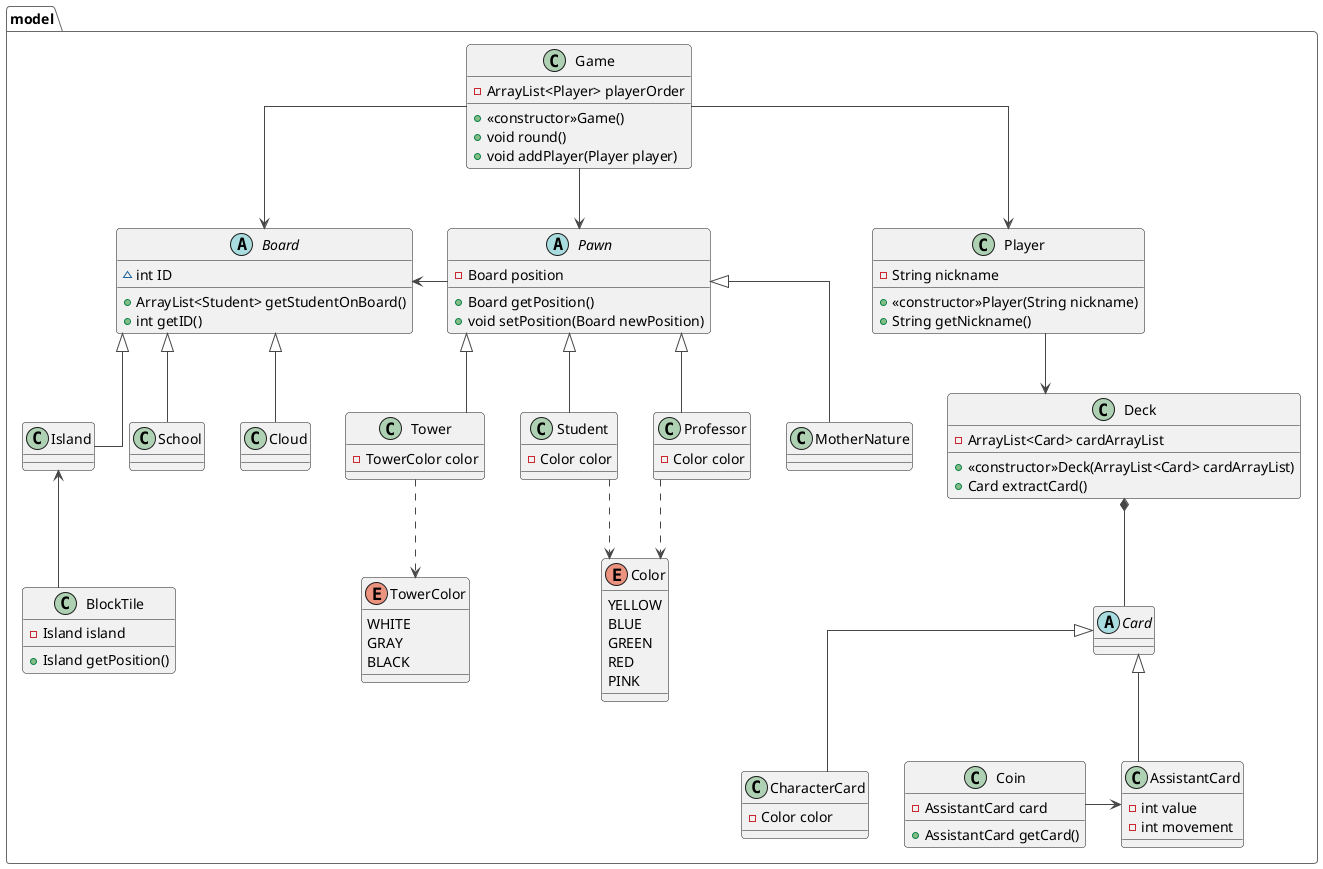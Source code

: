 @startuml initial_uml
!theme vibrant
skinparam Linetype polyline
skinparam Linetype ortho

package model <<Folder>> {
    enum Color {
        YELLOW
        BLUE
        GREEN
        RED
        PINK
    }

    enum TowerColor {
        WHITE
        GRAY
        BLACK
    }

    class Game {
        - ArrayList<Player> playerOrder
        + <<constructor>>Game()
        + void round()
        + void addPlayer(Player player)
    }

    abstract class Board {
        ~ int ID
        + ArrayList<Student> getStudentOnBoard()
        + int getID()
    }
    
    abstract class Pawn {
        - Board position
        + Board getPosition()
        + void setPosition(Board newPosition)
    }

    abstract class Card

    class Player {
        - String nickname
        + <<constructor>>Player(String nickname)
        + String getNickname()
    }

    class Island {
    
    }
    
    class School {
    
    }

    class Cloud {

    }

    class Professor {
        - Color color
    }

    class Student {
        - Color color
    }

    class Tower {
        - TowerColor color
    }

    class MotherNature

    class AssistantCard {
        - int value
        - int movement
    }

    class CharacterCard {
        - Color color
    }

    class Deck {
        - ArrayList<Card> cardArrayList
        + <<constructor>>Deck(ArrayList<Card> cardArrayList)
        + Card extractCard()
    }

    class Coin {
        - AssistantCard card
        + AssistantCard getCard()
    }

    class BlockTile {
        - Island island
        + Island getPosition()
    }

    BlockTile -UP-> Island
    Coin -RIGHT-> AssistantCard

    Card <|-DOWN- AssistantCard
    Card <|-- CharacterCard

    Board <|-DOWN- Island
    Board <|-DOWN- Cloud
    Board <|-DOWN- School
    Board <-RIGHT-- Pawn

    Pawn <|-- Professor
    Pawn <|-- Student
    Pawn <|-- Tower
    Pawn <|-- MotherNature

    Deck *-- Card
    Deck <-UP- Player

    Game --> Player
    Game --> Board
    Game --> Pawn
    
    Color <.UP. Professor
    Color <.UP. Student

    TowerColor <.UP. Tower
}

@enduml
